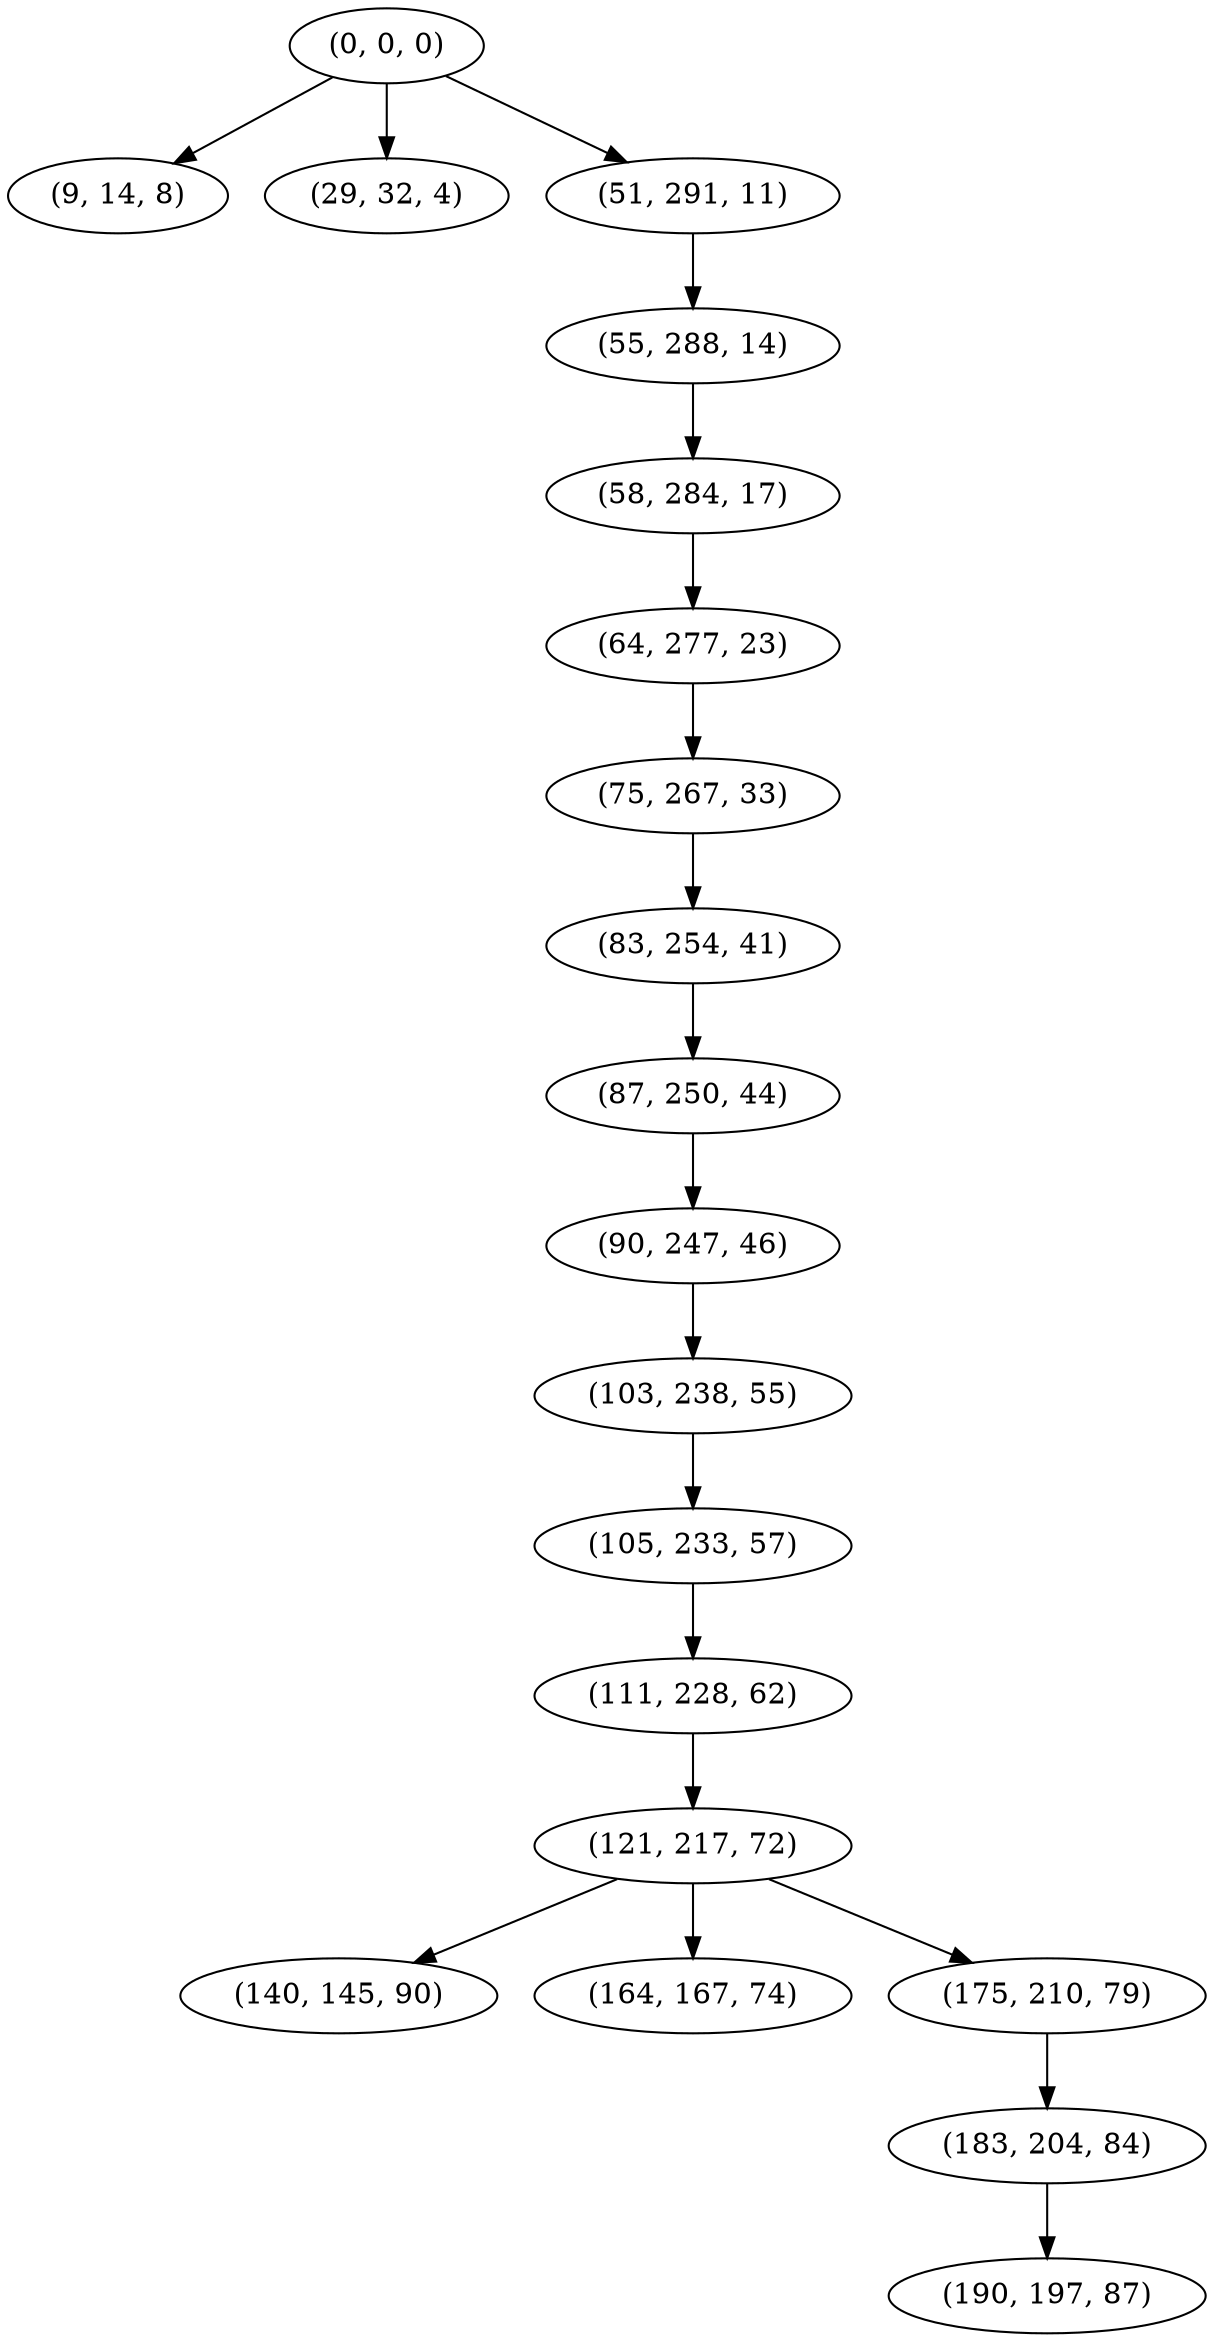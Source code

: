 digraph tree {
    "(0, 0, 0)";
    "(9, 14, 8)";
    "(29, 32, 4)";
    "(51, 291, 11)";
    "(55, 288, 14)";
    "(58, 284, 17)";
    "(64, 277, 23)";
    "(75, 267, 33)";
    "(83, 254, 41)";
    "(87, 250, 44)";
    "(90, 247, 46)";
    "(103, 238, 55)";
    "(105, 233, 57)";
    "(111, 228, 62)";
    "(121, 217, 72)";
    "(140, 145, 90)";
    "(164, 167, 74)";
    "(175, 210, 79)";
    "(183, 204, 84)";
    "(190, 197, 87)";
    "(0, 0, 0)" -> "(9, 14, 8)";
    "(0, 0, 0)" -> "(29, 32, 4)";
    "(0, 0, 0)" -> "(51, 291, 11)";
    "(51, 291, 11)" -> "(55, 288, 14)";
    "(55, 288, 14)" -> "(58, 284, 17)";
    "(58, 284, 17)" -> "(64, 277, 23)";
    "(64, 277, 23)" -> "(75, 267, 33)";
    "(75, 267, 33)" -> "(83, 254, 41)";
    "(83, 254, 41)" -> "(87, 250, 44)";
    "(87, 250, 44)" -> "(90, 247, 46)";
    "(90, 247, 46)" -> "(103, 238, 55)";
    "(103, 238, 55)" -> "(105, 233, 57)";
    "(105, 233, 57)" -> "(111, 228, 62)";
    "(111, 228, 62)" -> "(121, 217, 72)";
    "(121, 217, 72)" -> "(140, 145, 90)";
    "(121, 217, 72)" -> "(164, 167, 74)";
    "(121, 217, 72)" -> "(175, 210, 79)";
    "(175, 210, 79)" -> "(183, 204, 84)";
    "(183, 204, 84)" -> "(190, 197, 87)";
}
